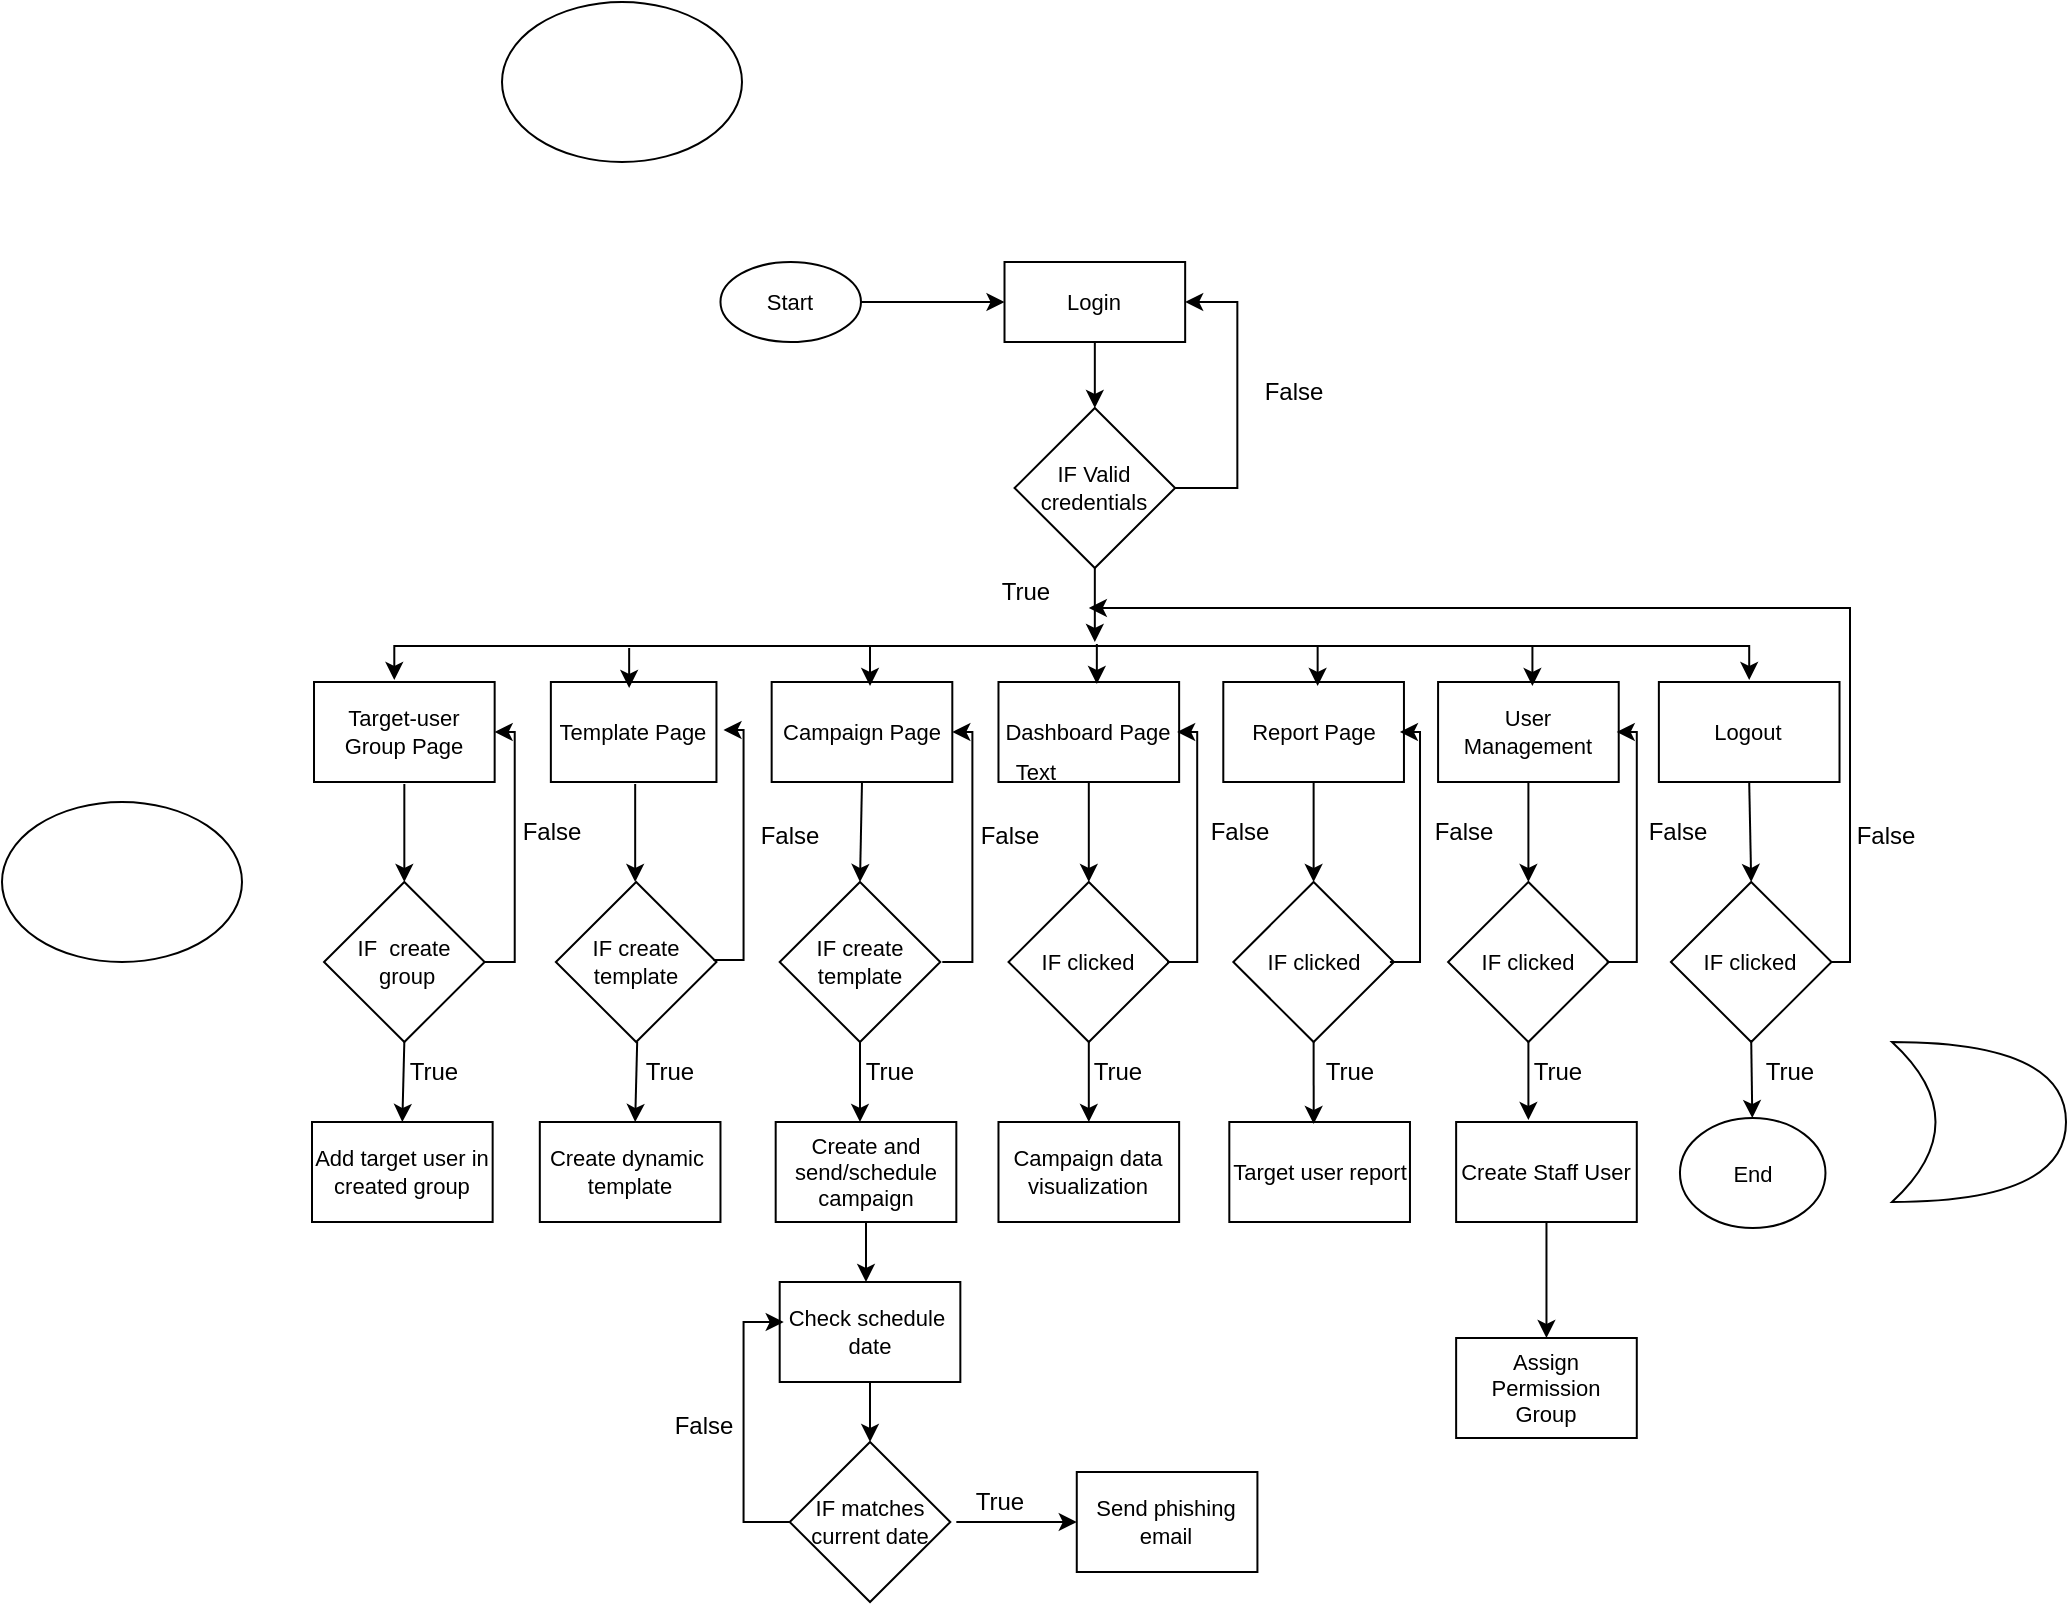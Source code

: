 <mxfile version="15.5.8" type="github">
  <diagram id="lJC1QuVzAbhBSIZx3Hm1" name="Page-1">
    <mxGraphModel dx="1953" dy="1654" grid="1" gridSize="10" guides="1" tooltips="1" connect="1" arrows="1" fold="1" page="1" pageScale="1" pageWidth="850" pageHeight="1100" math="0" shadow="0">
      <root>
        <mxCell id="0" />
        <mxCell id="1" parent="0" />
        <mxCell id="YmnMS3fJjvEk6rEsooEI-123" value="" style="group" vertex="1" connectable="0" parent="1">
          <mxGeometry x="45" y="80" width="877" height="670" as="geometry" />
        </mxCell>
        <mxCell id="YmnMS3fJjvEk6rEsooEI-6" value="IF Valid credentials" style="rhombus;whiteSpace=wrap;html=1;fontSize=11;strokeWidth=1;" vertex="1" parent="YmnMS3fJjvEk6rEsooEI-123">
          <mxGeometry x="351.271" y="73" width="80.291" height="80" as="geometry" />
        </mxCell>
        <mxCell id="YmnMS3fJjvEk6rEsooEI-7" value="Campaign Page" style="rounded=0;whiteSpace=wrap;html=1;fontSize=11;strokeWidth=1;" vertex="1" parent="YmnMS3fJjvEk6rEsooEI-123">
          <mxGeometry x="229.832" y="210" width="90.327" height="50" as="geometry" />
        </mxCell>
        <mxCell id="YmnMS3fJjvEk6rEsooEI-8" value="Login" style="rounded=0;whiteSpace=wrap;html=1;fontSize=11;strokeWidth=1;" vertex="1" parent="YmnMS3fJjvEk6rEsooEI-123">
          <mxGeometry x="346.253" width="90.327" height="40" as="geometry" />
        </mxCell>
        <mxCell id="YmnMS3fJjvEk6rEsooEI-9" value="Start" style="ellipse;whiteSpace=wrap;html=1;fontSize=11;strokeWidth=1;" vertex="1" parent="YmnMS3fJjvEk6rEsooEI-123">
          <mxGeometry x="204.239" width="70.254" height="40" as="geometry" />
        </mxCell>
        <mxCell id="YmnMS3fJjvEk6rEsooEI-10" value="Template Page" style="rounded=0;whiteSpace=wrap;html=1;fontSize=11;strokeWidth=1;" vertex="1" parent="YmnMS3fJjvEk6rEsooEI-123">
          <mxGeometry x="119.432" y="210" width="82.8" height="50" as="geometry" />
        </mxCell>
        <mxCell id="YmnMS3fJjvEk6rEsooEI-12" value="Target-user Group Page" style="rounded=0;whiteSpace=wrap;html=1;fontSize=11;strokeWidth=1;" vertex="1" parent="YmnMS3fJjvEk6rEsooEI-123">
          <mxGeometry x="1.004" y="210" width="90.327" height="50" as="geometry" />
        </mxCell>
        <mxCell id="YmnMS3fJjvEk6rEsooEI-14" value="Dashboard Page" style="rounded=0;whiteSpace=wrap;html=1;fontSize=11;strokeWidth=1;" vertex="1" parent="YmnMS3fJjvEk6rEsooEI-123">
          <mxGeometry x="343.242" y="210" width="90.327" height="50" as="geometry" />
        </mxCell>
        <mxCell id="YmnMS3fJjvEk6rEsooEI-15" value="&lt;br&gt;Report Page&lt;span style=&quot;color: rgba(0 , 0 , 0 , 0) ; font-family: monospace ; font-size: 0px&quot;&gt;%3CmxGraphModel%3E%3Croot%3E%3CmxCell%20id%3D%220%22%2F%3E%3CmxCell%20id%3D%221%22%20parent%3D%220%22%2F%3E%3CmxCell%20id%3D%222%22%20value%3D%22Dashboard%20Page%22%20style%3D%22rounded%3D0%3BwhiteSpace%3Dwrap%3Bhtml%3D1%3BfontSize%3D11%3BstrokeWidth%3D1%3B%22%20vertex%3D%221%22%20parent%3D%221%22%3E%3CmxGeometry%20x%3D%22460%22%20y%3D%22290%22%20width%3D%2290%22%20height%3D%2250%22%20as%3D%22geometry%22%2F%3E%3C%2FmxCell%3E%3C%2Froot%3E%3C%2FmxGraphModel%3E&lt;/span&gt;&lt;br&gt;&lt;span style=&quot;color: rgba(0 , 0 , 0 , 0) ; font-family: monospace ; font-size: 0px&quot;&gt;%3CmxGraphModel%3E%3Croot%3E%3CmxCell%20id%3D%220%22%2F%3E%3CmxCell%20id%3D%221%22%20parent%3D%220%22%2F%3E%3CmxCell%20id%3D%222%22%20value%3D%22Dashboard%20Page%22%20style%3D%22rounded%3D0%3BwhiteSpace%3Dwrap%3Bhtml%3D1%3BfontSize%3D11%3BstrokeWidth%3D1%3B%22%20vertex%3D%221%22%20parent%3D%221%22%3E%3CmxGeometry%20x%3D%22460%22%20y%3D%22290%22%20width%3D%2290%22%20height%3D%2250%22%20as%3D%22geometry%22%2F%3E%3C%2FmxCell%3E%3C%2Froot%3E%3C%2FmxGraphModel%3E&lt;/span&gt;" style="rounded=0;whiteSpace=wrap;html=1;fontSize=11;strokeWidth=1;" vertex="1" parent="YmnMS3fJjvEk6rEsooEI-123">
          <mxGeometry x="455.649" y="210" width="90.327" height="50" as="geometry" />
        </mxCell>
        <mxCell id="YmnMS3fJjvEk6rEsooEI-16" value="Logout" style="rounded=0;whiteSpace=wrap;html=1;fontSize=11;strokeWidth=1;" vertex="1" parent="YmnMS3fJjvEk6rEsooEI-123">
          <mxGeometry x="673.437" y="210" width="90.327" height="50" as="geometry" />
        </mxCell>
        <mxCell id="YmnMS3fJjvEk6rEsooEI-18" value="Add target user in created group" style="rounded=0;whiteSpace=wrap;html=1;fontSize=11;strokeWidth=1;" vertex="1" parent="YmnMS3fJjvEk6rEsooEI-123">
          <mxGeometry y="430" width="90.327" height="50" as="geometry" />
        </mxCell>
        <mxCell id="YmnMS3fJjvEk6rEsooEI-19" value="Create dynamic&amp;nbsp;&lt;br&gt;template" style="rounded=0;whiteSpace=wrap;html=1;fontSize=11;strokeWidth=1;" vertex="1" parent="YmnMS3fJjvEk6rEsooEI-123">
          <mxGeometry x="113.912" y="430" width="90.327" height="50" as="geometry" />
        </mxCell>
        <mxCell id="YmnMS3fJjvEk6rEsooEI-21" value="Create and send/schedule campaign" style="rounded=0;whiteSpace=wrap;html=1;fontSize=11;strokeWidth=1;" vertex="1" parent="YmnMS3fJjvEk6rEsooEI-123">
          <mxGeometry x="231.839" y="430" width="90.327" height="50" as="geometry" />
        </mxCell>
        <mxCell id="YmnMS3fJjvEk6rEsooEI-22" value="Campaign data visualization" style="rounded=0;whiteSpace=wrap;html=1;fontSize=11;strokeWidth=1;" vertex="1" parent="YmnMS3fJjvEk6rEsooEI-123">
          <mxGeometry x="343.242" y="430" width="90.327" height="50" as="geometry" />
        </mxCell>
        <mxCell id="YmnMS3fJjvEk6rEsooEI-23" value="Target user report" style="rounded=0;whiteSpace=wrap;html=1;fontSize=11;strokeWidth=1;" vertex="1" parent="YmnMS3fJjvEk6rEsooEI-123">
          <mxGeometry x="458.66" y="430" width="90.327" height="50" as="geometry" />
        </mxCell>
        <mxCell id="YmnMS3fJjvEk6rEsooEI-26" value="IF&amp;nbsp; create&lt;br&gt;&amp;nbsp;group" style="rhombus;whiteSpace=wrap;html=1;fontSize=11;strokeWidth=1;" vertex="1" parent="YmnMS3fJjvEk6rEsooEI-123">
          <mxGeometry x="6.022" y="310" width="80.291" height="80" as="geometry" />
        </mxCell>
        <mxCell id="YmnMS3fJjvEk6rEsooEI-27" value="IF create template" style="rhombus;whiteSpace=wrap;html=1;fontSize=11;strokeWidth=1;" vertex="1" parent="YmnMS3fJjvEk6rEsooEI-123">
          <mxGeometry x="121.941" y="310" width="80.291" height="80" as="geometry" />
        </mxCell>
        <mxCell id="YmnMS3fJjvEk6rEsooEI-28" value="IF create template" style="rhombus;whiteSpace=wrap;html=1;fontSize=11;strokeWidth=1;" vertex="1" parent="YmnMS3fJjvEk6rEsooEI-123">
          <mxGeometry x="233.846" y="310" width="80.291" height="80" as="geometry" />
        </mxCell>
        <mxCell id="YmnMS3fJjvEk6rEsooEI-29" value="" style="endArrow=classic;html=1;rounded=0;fontSize=11;entryX=0.5;entryY=0;entryDx=0;entryDy=0;exitX=0.5;exitY=1;exitDx=0;exitDy=0;" edge="1" parent="YmnMS3fJjvEk6rEsooEI-123" source="YmnMS3fJjvEk6rEsooEI-7" target="YmnMS3fJjvEk6rEsooEI-28">
          <mxGeometry width="50" height="50" relative="1" as="geometry">
            <mxPoint x="282.021" y="300" as="sourcePoint" />
            <mxPoint x="332.202" y="250" as="targetPoint" />
          </mxGeometry>
        </mxCell>
        <mxCell id="YmnMS3fJjvEk6rEsooEI-31" value="User Management" style="rounded=0;whiteSpace=wrap;html=1;fontSize=11;strokeWidth=1;" vertex="1" parent="YmnMS3fJjvEk6rEsooEI-123">
          <mxGeometry x="563.038" y="210" width="90.327" height="50" as="geometry" />
        </mxCell>
        <mxCell id="YmnMS3fJjvEk6rEsooEI-32" value="IF clicked" style="rhombus;whiteSpace=wrap;html=1;fontSize=11;strokeWidth=1;" vertex="1" parent="YmnMS3fJjvEk6rEsooEI-123">
          <mxGeometry x="348.26" y="310" width="80.291" height="80" as="geometry" />
        </mxCell>
        <mxCell id="YmnMS3fJjvEk6rEsooEI-34" value="IF clicked" style="rhombus;whiteSpace=wrap;html=1;fontSize=11;strokeWidth=1;" vertex="1" parent="YmnMS3fJjvEk6rEsooEI-123">
          <mxGeometry x="460.667" y="310" width="80.291" height="80" as="geometry" />
        </mxCell>
        <mxCell id="YmnMS3fJjvEk6rEsooEI-35" value="IF clicked" style="rhombus;whiteSpace=wrap;html=1;fontSize=11;strokeWidth=1;" vertex="1" parent="YmnMS3fJjvEk6rEsooEI-123">
          <mxGeometry x="568.056" y="310" width="80.291" height="80" as="geometry" />
        </mxCell>
        <mxCell id="YmnMS3fJjvEk6rEsooEI-37" value="Create Staff User" style="rounded=0;whiteSpace=wrap;html=1;fontSize=11;strokeWidth=1;" vertex="1" parent="YmnMS3fJjvEk6rEsooEI-123">
          <mxGeometry x="572.07" y="430" width="90.327" height="50" as="geometry" />
        </mxCell>
        <mxCell id="YmnMS3fJjvEk6rEsooEI-40" value="Assign Permission Group" style="rounded=0;whiteSpace=wrap;html=1;fontSize=11;strokeWidth=1;" vertex="1" parent="YmnMS3fJjvEk6rEsooEI-123">
          <mxGeometry x="572.07" y="538" width="90.327" height="50" as="geometry" />
        </mxCell>
        <mxCell id="YmnMS3fJjvEk6rEsooEI-42" value="Check schedule&amp;nbsp;&lt;br&gt;date" style="rounded=0;whiteSpace=wrap;html=1;fontSize=11;strokeWidth=1;" vertex="1" parent="YmnMS3fJjvEk6rEsooEI-123">
          <mxGeometry x="233.846" y="510" width="90.327" height="50" as="geometry" />
        </mxCell>
        <mxCell id="YmnMS3fJjvEk6rEsooEI-43" value="IF matches current date" style="rhombus;whiteSpace=wrap;html=1;fontSize=11;strokeWidth=1;" vertex="1" parent="YmnMS3fJjvEk6rEsooEI-123">
          <mxGeometry x="238.864" y="590" width="80.291" height="80" as="geometry" />
        </mxCell>
        <mxCell id="YmnMS3fJjvEk6rEsooEI-44" value="Send phishing email" style="rounded=0;whiteSpace=wrap;html=1;fontSize=11;strokeWidth=1;" vertex="1" parent="YmnMS3fJjvEk6rEsooEI-123">
          <mxGeometry x="382.384" y="605" width="90.327" height="50" as="geometry" />
        </mxCell>
        <mxCell id="YmnMS3fJjvEk6rEsooEI-48" value="" style="endArrow=classic;startArrow=classic;html=1;rounded=0;fontSize=11;" edge="1" parent="YmnMS3fJjvEk6rEsooEI-123">
          <mxGeometry width="50" height="50" relative="1" as="geometry">
            <mxPoint x="41.149" y="209" as="sourcePoint" />
            <mxPoint x="718.6" y="209" as="targetPoint" />
            <Array as="points">
              <mxPoint x="41.149" y="192" />
              <mxPoint x="718.6" y="192" />
            </Array>
          </mxGeometry>
        </mxCell>
        <mxCell id="YmnMS3fJjvEk6rEsooEI-49" value="" style="endArrow=classic;html=1;rounded=0;fontSize=11;exitX=0.5;exitY=1;exitDx=0;exitDy=0;" edge="1" parent="YmnMS3fJjvEk6rEsooEI-123" source="YmnMS3fJjvEk6rEsooEI-6">
          <mxGeometry width="50" height="50" relative="1" as="geometry">
            <mxPoint x="422.529" y="180" as="sourcePoint" />
            <mxPoint x="391.416" y="190" as="targetPoint" />
          </mxGeometry>
        </mxCell>
        <mxCell id="YmnMS3fJjvEk6rEsooEI-52" value="" style="endArrow=classic;html=1;rounded=0;fontSize=11;" edge="1" parent="YmnMS3fJjvEk6rEsooEI-123">
          <mxGeometry width="50" height="50" relative="1" as="geometry">
            <mxPoint x="392.42" y="191" as="sourcePoint" />
            <mxPoint x="392.42" y="211" as="targetPoint" />
          </mxGeometry>
        </mxCell>
        <mxCell id="YmnMS3fJjvEk6rEsooEI-53" value="" style="endArrow=classic;html=1;rounded=0;fontSize=11;" edge="1" parent="YmnMS3fJjvEk6rEsooEI-123">
          <mxGeometry width="50" height="50" relative="1" as="geometry">
            <mxPoint x="502.82" y="192" as="sourcePoint" />
            <mxPoint x="502.82" y="212" as="targetPoint" />
          </mxGeometry>
        </mxCell>
        <mxCell id="YmnMS3fJjvEk6rEsooEI-54" value="" style="endArrow=classic;html=1;rounded=0;fontSize=11;" edge="1" parent="YmnMS3fJjvEk6rEsooEI-123">
          <mxGeometry width="50" height="50" relative="1" as="geometry">
            <mxPoint x="610.208" y="192" as="sourcePoint" />
            <mxPoint x="610.208" y="212" as="targetPoint" />
          </mxGeometry>
        </mxCell>
        <mxCell id="YmnMS3fJjvEk6rEsooEI-55" value="" style="endArrow=classic;html=1;rounded=0;fontSize=11;" edge="1" parent="YmnMS3fJjvEk6rEsooEI-123">
          <mxGeometry width="50" height="50" relative="1" as="geometry">
            <mxPoint x="279.01" y="192" as="sourcePoint" />
            <mxPoint x="279.01" y="212" as="targetPoint" />
          </mxGeometry>
        </mxCell>
        <mxCell id="YmnMS3fJjvEk6rEsooEI-56" value="" style="endArrow=classic;html=1;rounded=0;fontSize=11;" edge="1" parent="YmnMS3fJjvEk6rEsooEI-123">
          <mxGeometry width="50" height="50" relative="1" as="geometry">
            <mxPoint x="158.574" y="193" as="sourcePoint" />
            <mxPoint x="158.574" y="213" as="targetPoint" />
          </mxGeometry>
        </mxCell>
        <mxCell id="YmnMS3fJjvEk6rEsooEI-57" value="" style="endArrow=classic;html=1;rounded=0;fontSize=11;exitX=0.5;exitY=1;exitDx=0;exitDy=0;entryX=0.5;entryY=0;entryDx=0;entryDy=0;" edge="1" parent="YmnMS3fJjvEk6rEsooEI-123" source="YmnMS3fJjvEk6rEsooEI-26" target="YmnMS3fJjvEk6rEsooEI-18">
          <mxGeometry width="50" height="50" relative="1" as="geometry">
            <mxPoint x="31.113" y="440" as="sourcePoint" />
            <mxPoint x="81.294" y="390" as="targetPoint" />
          </mxGeometry>
        </mxCell>
        <mxCell id="YmnMS3fJjvEk6rEsooEI-59" value="" style="endArrow=classic;html=1;rounded=0;fontSize=11;exitX=0.5;exitY=1;exitDx=0;exitDy=0;entryX=0.5;entryY=0;entryDx=0;entryDy=0;" edge="1" parent="YmnMS3fJjvEk6rEsooEI-123">
          <mxGeometry width="50" height="50" relative="1" as="geometry">
            <mxPoint x="162.588" y="390" as="sourcePoint" />
            <mxPoint x="161.585" y="430" as="targetPoint" />
          </mxGeometry>
        </mxCell>
        <mxCell id="YmnMS3fJjvEk6rEsooEI-61" value="" style="endArrow=classic;html=1;rounded=0;fontSize=11;" edge="1" parent="YmnMS3fJjvEk6rEsooEI-123" source="YmnMS3fJjvEk6rEsooEI-28">
          <mxGeometry width="50" height="50" relative="1" as="geometry">
            <mxPoint x="273.992" y="440" as="sourcePoint" />
            <mxPoint x="273.992" y="430" as="targetPoint" />
          </mxGeometry>
        </mxCell>
        <mxCell id="YmnMS3fJjvEk6rEsooEI-62" value="" style="endArrow=classic;html=1;rounded=0;fontSize=11;entryX=0.5;entryY=0;entryDx=0;entryDy=0;exitX=0.5;exitY=1;exitDx=0;exitDy=0;" edge="1" parent="YmnMS3fJjvEk6rEsooEI-123" source="YmnMS3fJjvEk6rEsooEI-32" target="YmnMS3fJjvEk6rEsooEI-22">
          <mxGeometry width="50" height="50" relative="1" as="geometry">
            <mxPoint x="386.98" y="370" as="sourcePoint" />
            <mxPoint x="386.98" y="410" as="targetPoint" />
          </mxGeometry>
        </mxCell>
        <mxCell id="YmnMS3fJjvEk6rEsooEI-63" value="" style="endArrow=classic;html=1;rounded=0;fontSize=11;exitX=0.5;exitY=1;exitDx=0;exitDy=0;entryX=0.467;entryY=0.02;entryDx=0;entryDy=0;entryPerimeter=0;" edge="1" parent="YmnMS3fJjvEk6rEsooEI-123" source="YmnMS3fJjvEk6rEsooEI-34" target="YmnMS3fJjvEk6rEsooEI-23">
          <mxGeometry width="50" height="50" relative="1" as="geometry">
            <mxPoint x="492.783" y="391" as="sourcePoint" />
            <mxPoint x="492.783" y="431" as="targetPoint" />
          </mxGeometry>
        </mxCell>
        <mxCell id="YmnMS3fJjvEk6rEsooEI-64" value="" style="endArrow=classic;html=1;rounded=0;fontSize=11;exitX=0.5;exitY=1;exitDx=0;exitDy=0;" edge="1" parent="YmnMS3fJjvEk6rEsooEI-123" source="YmnMS3fJjvEk6rEsooEI-35">
          <mxGeometry width="50" height="50" relative="1" as="geometry">
            <mxPoint x="604.186" y="390" as="sourcePoint" />
            <mxPoint x="608.201" y="429" as="targetPoint" />
          </mxGeometry>
        </mxCell>
        <mxCell id="YmnMS3fJjvEk6rEsooEI-66" value="" style="endArrow=classic;html=1;rounded=0;fontSize=11;exitX=0.5;exitY=1;exitDx=0;exitDy=0;entryX=0.5;entryY=0;entryDx=0;entryDy=0;" edge="1" parent="YmnMS3fJjvEk6rEsooEI-123" source="YmnMS3fJjvEk6rEsooEI-37" target="YmnMS3fJjvEk6rEsooEI-40">
          <mxGeometry width="50" height="50" relative="1" as="geometry">
            <mxPoint x="603.183" y="550" as="sourcePoint" />
            <mxPoint x="653.364" y="500" as="targetPoint" />
          </mxGeometry>
        </mxCell>
        <mxCell id="YmnMS3fJjvEk6rEsooEI-67" value="" style="endArrow=classic;html=1;rounded=0;fontSize=11;exitX=0.5;exitY=1;exitDx=0;exitDy=0;" edge="1" parent="YmnMS3fJjvEk6rEsooEI-123" source="YmnMS3fJjvEk6rEsooEI-21">
          <mxGeometry width="50" height="50" relative="1" as="geometry">
            <mxPoint x="332.202" y="540" as="sourcePoint" />
            <mxPoint x="277.002" y="510" as="targetPoint" />
          </mxGeometry>
        </mxCell>
        <mxCell id="YmnMS3fJjvEk6rEsooEI-70" value="" style="endArrow=classic;html=1;rounded=0;fontSize=11;exitX=0.5;exitY=1;exitDx=0;exitDy=0;entryX=0.5;entryY=0;entryDx=0;entryDy=0;" edge="1" parent="YmnMS3fJjvEk6rEsooEI-123" source="YmnMS3fJjvEk6rEsooEI-42" target="YmnMS3fJjvEk6rEsooEI-43">
          <mxGeometry width="50" height="50" relative="1" as="geometry">
            <mxPoint x="261.948" y="630" as="sourcePoint" />
            <mxPoint x="312.13" y="580" as="targetPoint" />
          </mxGeometry>
        </mxCell>
        <mxCell id="YmnMS3fJjvEk6rEsooEI-73" value="" style="endArrow=classic;html=1;rounded=0;fontSize=11;" edge="1" parent="YmnMS3fJjvEk6rEsooEI-123">
          <mxGeometry width="50" height="50" relative="1" as="geometry">
            <mxPoint x="322.166" y="630" as="sourcePoint" />
            <mxPoint x="382.384" y="630" as="targetPoint" />
          </mxGeometry>
        </mxCell>
        <mxCell id="YmnMS3fJjvEk6rEsooEI-74" value="IF clicked" style="rhombus;whiteSpace=wrap;html=1;fontSize=11;strokeWidth=1;" vertex="1" parent="YmnMS3fJjvEk6rEsooEI-123">
          <mxGeometry x="679.459" y="310" width="80.291" height="80" as="geometry" />
        </mxCell>
        <mxCell id="YmnMS3fJjvEk6rEsooEI-75" value="End" style="ellipse;whiteSpace=wrap;html=1;fontSize=11;strokeWidth=1;" vertex="1" parent="YmnMS3fJjvEk6rEsooEI-123">
          <mxGeometry x="683.975" y="428" width="72.763" height="55" as="geometry" />
        </mxCell>
        <mxCell id="YmnMS3fJjvEk6rEsooEI-76" value="" style="endArrow=classic;html=1;rounded=0;fontSize=11;entryX=0.5;entryY=0;entryDx=0;entryDy=0;" edge="1" parent="YmnMS3fJjvEk6rEsooEI-123" target="YmnMS3fJjvEk6rEsooEI-26">
          <mxGeometry width="50" height="50" relative="1" as="geometry">
            <mxPoint x="46.167" y="261" as="sourcePoint" />
            <mxPoint x="111.403" y="270" as="targetPoint" />
          </mxGeometry>
        </mxCell>
        <mxCell id="YmnMS3fJjvEk6rEsooEI-77" value="" style="endArrow=classic;html=1;rounded=0;fontSize=11;entryX=0.5;entryY=0;entryDx=0;entryDy=0;" edge="1" parent="YmnMS3fJjvEk6rEsooEI-123">
          <mxGeometry width="50" height="50" relative="1" as="geometry">
            <mxPoint x="161.585" y="261" as="sourcePoint" />
            <mxPoint x="161.585" y="310" as="targetPoint" />
          </mxGeometry>
        </mxCell>
        <mxCell id="YmnMS3fJjvEk6rEsooEI-78" value="" style="endArrow=classic;html=1;rounded=0;fontSize=11;exitX=0.5;exitY=1;exitDx=0;exitDy=0;" edge="1" parent="YmnMS3fJjvEk6rEsooEI-123" source="YmnMS3fJjvEk6rEsooEI-14" target="YmnMS3fJjvEk6rEsooEI-32">
          <mxGeometry width="50" height="50" relative="1" as="geometry">
            <mxPoint x="382.384" y="320" as="sourcePoint" />
            <mxPoint x="432.565" y="270" as="targetPoint" />
          </mxGeometry>
        </mxCell>
        <mxCell id="YmnMS3fJjvEk6rEsooEI-79" value="" style="endArrow=classic;html=1;rounded=0;fontSize=11;exitX=0.5;exitY=1;exitDx=0;exitDy=0;entryX=0.5;entryY=0;entryDx=0;entryDy=0;" edge="1" parent="YmnMS3fJjvEk6rEsooEI-123" source="YmnMS3fJjvEk6rEsooEI-15" target="YmnMS3fJjvEk6rEsooEI-34">
          <mxGeometry width="50" height="50" relative="1" as="geometry">
            <mxPoint x="502.82" y="320" as="sourcePoint" />
            <mxPoint x="553.001" y="270" as="targetPoint" />
          </mxGeometry>
        </mxCell>
        <mxCell id="YmnMS3fJjvEk6rEsooEI-80" value="" style="endArrow=classic;html=1;rounded=0;fontSize=11;exitX=0.5;exitY=1;exitDx=0;exitDy=0;" edge="1" parent="YmnMS3fJjvEk6rEsooEI-123" source="YmnMS3fJjvEk6rEsooEI-31">
          <mxGeometry width="50" height="50" relative="1" as="geometry">
            <mxPoint x="613.219" y="310" as="sourcePoint" />
            <mxPoint x="608.201" y="310" as="targetPoint" />
          </mxGeometry>
        </mxCell>
        <mxCell id="YmnMS3fJjvEk6rEsooEI-82" value="" style="endArrow=classic;html=1;rounded=0;fontSize=11;exitX=0.5;exitY=1;exitDx=0;exitDy=0;entryX=0.5;entryY=0;entryDx=0;entryDy=0;" edge="1" parent="YmnMS3fJjvEk6rEsooEI-123" source="YmnMS3fJjvEk6rEsooEI-16" target="YmnMS3fJjvEk6rEsooEI-74">
          <mxGeometry width="50" height="50" relative="1" as="geometry">
            <mxPoint x="713.582" y="320" as="sourcePoint" />
            <mxPoint x="763.764" y="270" as="targetPoint" />
          </mxGeometry>
        </mxCell>
        <mxCell id="YmnMS3fJjvEk6rEsooEI-89" value="" style="endArrow=classic;html=1;rounded=0;fontSize=11;exitX=0.5;exitY=1;exitDx=0;exitDy=0;" edge="1" parent="YmnMS3fJjvEk6rEsooEI-123" target="YmnMS3fJjvEk6rEsooEI-75">
          <mxGeometry width="50" height="50" relative="1" as="geometry">
            <mxPoint x="719.604" y="389" as="sourcePoint" />
            <mxPoint x="722.615" y="429" as="targetPoint" />
          </mxGeometry>
        </mxCell>
        <mxCell id="YmnMS3fJjvEk6rEsooEI-90" value="" style="endArrow=classic;html=1;rounded=0;fontSize=11;exitX=1;exitY=0.5;exitDx=0;exitDy=0;entryX=1;entryY=0.5;entryDx=0;entryDy=0;" edge="1" parent="YmnMS3fJjvEk6rEsooEI-123" source="YmnMS3fJjvEk6rEsooEI-26" target="YmnMS3fJjvEk6rEsooEI-12">
          <mxGeometry width="50" height="50" relative="1" as="geometry">
            <mxPoint x="101.367" y="350" as="sourcePoint" />
            <mxPoint x="101.367" y="240" as="targetPoint" />
            <Array as="points">
              <mxPoint x="101.367" y="350" />
              <mxPoint x="101.367" y="235" />
            </Array>
          </mxGeometry>
        </mxCell>
        <mxCell id="YmnMS3fJjvEk6rEsooEI-91" value="" style="endArrow=classic;html=1;rounded=0;fontSize=11;exitX=1;exitY=0.5;exitDx=0;exitDy=0;entryX=1;entryY=0.5;entryDx=0;entryDy=0;" edge="1" parent="YmnMS3fJjvEk6rEsooEI-123">
          <mxGeometry width="50" height="50" relative="1" as="geometry">
            <mxPoint x="200.726" y="349" as="sourcePoint" />
            <mxPoint x="205.745" y="234" as="targetPoint" />
            <Array as="points">
              <mxPoint x="215.781" y="349" />
              <mxPoint x="215.781" y="234" />
            </Array>
          </mxGeometry>
        </mxCell>
        <mxCell id="YmnMS3fJjvEk6rEsooEI-92" value="" style="endArrow=classic;html=1;rounded=0;fontSize=11;exitX=1;exitY=0.5;exitDx=0;exitDy=0;entryX=1;entryY=0.5;entryDx=0;entryDy=0;" edge="1" parent="YmnMS3fJjvEk6rEsooEI-123">
          <mxGeometry width="50" height="50" relative="1" as="geometry">
            <mxPoint x="315.14" y="350" as="sourcePoint" />
            <mxPoint x="320.159" y="235" as="targetPoint" />
            <Array as="points">
              <mxPoint x="330.195" y="350" />
              <mxPoint x="330.195" y="235" />
            </Array>
          </mxGeometry>
        </mxCell>
        <mxCell id="YmnMS3fJjvEk6rEsooEI-93" value="" style="endArrow=classic;html=1;rounded=0;fontSize=11;exitX=1;exitY=0.5;exitDx=0;exitDy=0;entryX=1;entryY=0.5;entryDx=0;entryDy=0;" edge="1" parent="YmnMS3fJjvEk6rEsooEI-123">
          <mxGeometry width="50" height="50" relative="1" as="geometry">
            <mxPoint x="427.547" y="350" as="sourcePoint" />
            <mxPoint x="432.565" y="235" as="targetPoint" />
            <Array as="points">
              <mxPoint x="442.602" y="350" />
              <mxPoint x="442.602" y="235" />
            </Array>
          </mxGeometry>
        </mxCell>
        <mxCell id="YmnMS3fJjvEk6rEsooEI-94" value="" style="endArrow=classic;html=1;rounded=0;fontSize=11;exitX=1;exitY=0.5;exitDx=0;exitDy=0;entryX=1;entryY=0.5;entryDx=0;entryDy=0;" edge="1" parent="YmnMS3fJjvEk6rEsooEI-123">
          <mxGeometry width="50" height="50" relative="1" as="geometry">
            <mxPoint x="538.95" y="350" as="sourcePoint" />
            <mxPoint x="543.969" y="235" as="targetPoint" />
            <Array as="points">
              <mxPoint x="554.005" y="350" />
              <mxPoint x="554.005" y="235" />
            </Array>
          </mxGeometry>
        </mxCell>
        <mxCell id="YmnMS3fJjvEk6rEsooEI-95" value="" style="endArrow=classic;html=1;rounded=0;fontSize=11;exitX=1;exitY=0.5;exitDx=0;exitDy=0;entryX=1;entryY=0.5;entryDx=0;entryDy=0;" edge="1" parent="YmnMS3fJjvEk6rEsooEI-123">
          <mxGeometry width="50" height="50" relative="1" as="geometry">
            <mxPoint x="647.343" y="350" as="sourcePoint" />
            <mxPoint x="652.361" y="235" as="targetPoint" />
            <Array as="points">
              <mxPoint x="662.397" y="350" />
              <mxPoint x="662.397" y="235" />
            </Array>
          </mxGeometry>
        </mxCell>
        <mxCell id="YmnMS3fJjvEk6rEsooEI-97" value="" style="endArrow=classic;html=1;rounded=0;fontSize=11;" edge="1" parent="YmnMS3fJjvEk6rEsooEI-123">
          <mxGeometry width="50" height="50" relative="1" as="geometry">
            <mxPoint x="759.749" y="350" as="sourcePoint" />
            <mxPoint x="388.406" y="173" as="targetPoint" />
            <Array as="points">
              <mxPoint x="769" y="350" />
              <mxPoint x="769" y="260" />
              <mxPoint x="769" y="173" />
            </Array>
          </mxGeometry>
        </mxCell>
        <mxCell id="YmnMS3fJjvEk6rEsooEI-98" value="" style="endArrow=classic;html=1;rounded=0;fontSize=11;entryX=0.089;entryY=0.4;entryDx=0;entryDy=0;entryPerimeter=0;exitX=0;exitY=0.5;exitDx=0;exitDy=0;" edge="1" parent="YmnMS3fJjvEk6rEsooEI-123" source="YmnMS3fJjvEk6rEsooEI-43">
          <mxGeometry width="50" height="50" relative="1" as="geometry">
            <mxPoint x="235.854" y="630" as="sourcePoint" />
            <mxPoint x="235.864" y="530" as="targetPoint" />
            <Array as="points">
              <mxPoint x="215.781" y="630" />
              <mxPoint x="215.781" y="530" />
            </Array>
          </mxGeometry>
        </mxCell>
        <mxCell id="YmnMS3fJjvEk6rEsooEI-100" value="" style="endArrow=classic;html=1;rounded=0;fontSize=11;exitX=1;exitY=0.5;exitDx=0;exitDy=0;entryX=0;entryY=0.5;entryDx=0;entryDy=0;" edge="1" parent="YmnMS3fJjvEk6rEsooEI-123" source="YmnMS3fJjvEk6rEsooEI-9" target="YmnMS3fJjvEk6rEsooEI-8">
          <mxGeometry width="50" height="50" relative="1" as="geometry">
            <mxPoint x="292.057" y="30" as="sourcePoint" />
            <mxPoint x="342.238" y="-20" as="targetPoint" />
          </mxGeometry>
        </mxCell>
        <mxCell id="YmnMS3fJjvEk6rEsooEI-101" value="" style="endArrow=classic;html=1;rounded=0;fontSize=11;exitX=0.5;exitY=1;exitDx=0;exitDy=0;entryX=0.5;entryY=0;entryDx=0;entryDy=0;" edge="1" parent="YmnMS3fJjvEk6rEsooEI-123" source="YmnMS3fJjvEk6rEsooEI-8" target="YmnMS3fJjvEk6rEsooEI-6">
          <mxGeometry width="50" height="50" relative="1" as="geometry">
            <mxPoint x="422.529" y="90" as="sourcePoint" />
            <mxPoint x="392.42" y="70" as="targetPoint" />
          </mxGeometry>
        </mxCell>
        <mxCell id="YmnMS3fJjvEk6rEsooEI-102" value="" style="endArrow=classic;html=1;rounded=0;fontSize=11;exitX=1;exitY=0.5;exitDx=0;exitDy=0;entryX=1;entryY=0.5;entryDx=0;entryDy=0;" edge="1" parent="YmnMS3fJjvEk6rEsooEI-123" source="YmnMS3fJjvEk6rEsooEI-6" target="YmnMS3fJjvEk6rEsooEI-8">
          <mxGeometry width="50" height="50" relative="1" as="geometry">
            <mxPoint x="251.912" y="80" as="sourcePoint" />
            <mxPoint x="452.638" y="10" as="targetPoint" />
            <Array as="points">
              <mxPoint x="462.674" y="113" />
              <mxPoint x="462.674" y="20" />
            </Array>
          </mxGeometry>
        </mxCell>
        <mxCell id="YmnMS3fJjvEk6rEsooEI-103" value="&lt;font style=&quot;font-size: 12px&quot;&gt;False&lt;/font&gt;" style="text;html=1;strokeColor=none;fillColor=none;align=center;verticalAlign=middle;whiteSpace=wrap;rounded=0;fontSize=11;" vertex="1" parent="YmnMS3fJjvEk6rEsooEI-123">
          <mxGeometry x="460.667" y="50" width="60.218" height="30" as="geometry" />
        </mxCell>
        <mxCell id="YmnMS3fJjvEk6rEsooEI-104" value="Text" style="text;html=1;strokeColor=none;fillColor=none;align=center;verticalAlign=middle;whiteSpace=wrap;rounded=0;fontSize=11;" vertex="1" parent="YmnMS3fJjvEk6rEsooEI-123">
          <mxGeometry x="332.202" y="240" width="60.218" height="30" as="geometry" />
        </mxCell>
        <mxCell id="YmnMS3fJjvEk6rEsooEI-105" value="&lt;font style=&quot;font-size: 12px&quot;&gt;True&lt;/font&gt;" style="text;html=1;strokeColor=none;fillColor=none;align=center;verticalAlign=middle;whiteSpace=wrap;rounded=0;fontSize=11;" vertex="1" parent="YmnMS3fJjvEk6rEsooEI-123">
          <mxGeometry x="327.184" y="150" width="60.218" height="30" as="geometry" />
        </mxCell>
        <mxCell id="YmnMS3fJjvEk6rEsooEI-106" value="&lt;font style=&quot;font-size: 12px&quot;&gt;False&lt;/font&gt;" style="text;html=1;strokeColor=none;fillColor=none;align=center;verticalAlign=middle;whiteSpace=wrap;rounded=0;fontSize=11;" vertex="1" parent="YmnMS3fJjvEk6rEsooEI-123">
          <mxGeometry x="433.569" y="270" width="60.218" height="30" as="geometry" />
        </mxCell>
        <mxCell id="YmnMS3fJjvEk6rEsooEI-107" value="&lt;font style=&quot;font-size: 12px&quot;&gt;False&lt;/font&gt;" style="text;html=1;strokeColor=none;fillColor=none;align=center;verticalAlign=middle;whiteSpace=wrap;rounded=0;fontSize=11;" vertex="1" parent="YmnMS3fJjvEk6rEsooEI-123">
          <mxGeometry x="653.364" y="270" width="60.218" height="30" as="geometry" />
        </mxCell>
        <mxCell id="YmnMS3fJjvEk6rEsooEI-108" value="&lt;font style=&quot;font-size: 12px&quot;&gt;False&lt;/font&gt;" style="text;html=1;strokeColor=none;fillColor=none;align=center;verticalAlign=middle;whiteSpace=wrap;rounded=0;fontSize=11;" vertex="1" parent="YmnMS3fJjvEk6rEsooEI-123">
          <mxGeometry x="545.976" y="270" width="60.218" height="30" as="geometry" />
        </mxCell>
        <mxCell id="YmnMS3fJjvEk6rEsooEI-109" value="&lt;font style=&quot;font-size: 12px&quot;&gt;False&lt;/font&gt;" style="text;html=1;strokeColor=none;fillColor=none;align=center;verticalAlign=middle;whiteSpace=wrap;rounded=0;fontSize=11;" vertex="1" parent="YmnMS3fJjvEk6rEsooEI-123">
          <mxGeometry x="756.742" y="272" width="60.218" height="30" as="geometry" />
        </mxCell>
        <mxCell id="YmnMS3fJjvEk6rEsooEI-110" value="&lt;font style=&quot;font-size: 12px&quot;&gt;False&lt;/font&gt;" style="text;html=1;strokeColor=none;fillColor=none;align=center;verticalAlign=middle;whiteSpace=wrap;rounded=0;fontSize=11;" vertex="1" parent="YmnMS3fJjvEk6rEsooEI-123">
          <mxGeometry x="319.155" y="272" width="60.218" height="30" as="geometry" />
        </mxCell>
        <mxCell id="YmnMS3fJjvEk6rEsooEI-111" value="&lt;font style=&quot;font-size: 12px&quot;&gt;False&lt;/font&gt;" style="text;html=1;strokeColor=none;fillColor=none;align=center;verticalAlign=middle;whiteSpace=wrap;rounded=0;fontSize=11;" vertex="1" parent="YmnMS3fJjvEk6rEsooEI-123">
          <mxGeometry x="209.257" y="272" width="60.218" height="30" as="geometry" />
        </mxCell>
        <mxCell id="YmnMS3fJjvEk6rEsooEI-112" value="&lt;font style=&quot;font-size: 12px&quot;&gt;False&lt;/font&gt;" style="text;html=1;strokeColor=none;fillColor=none;align=center;verticalAlign=middle;whiteSpace=wrap;rounded=0;fontSize=11;" vertex="1" parent="YmnMS3fJjvEk6rEsooEI-123">
          <mxGeometry x="90.327" y="270" width="60.218" height="30" as="geometry" />
        </mxCell>
        <mxCell id="YmnMS3fJjvEk6rEsooEI-113" value="&lt;font style=&quot;font-size: 12px&quot;&gt;True&lt;/font&gt;" style="text;html=1;strokeColor=none;fillColor=none;align=center;verticalAlign=middle;whiteSpace=wrap;rounded=0;fontSize=11;" vertex="1" parent="YmnMS3fJjvEk6rEsooEI-123">
          <mxGeometry x="31.113" y="390" width="60.218" height="30" as="geometry" />
        </mxCell>
        <mxCell id="YmnMS3fJjvEk6rEsooEI-114" value="&lt;font style=&quot;font-size: 12px&quot;&gt;True&lt;/font&gt;" style="text;html=1;strokeColor=none;fillColor=none;align=center;verticalAlign=middle;whiteSpace=wrap;rounded=0;fontSize=11;" vertex="1" parent="YmnMS3fJjvEk6rEsooEI-123">
          <mxGeometry x="149.039" y="390" width="60.218" height="30" as="geometry" />
        </mxCell>
        <mxCell id="YmnMS3fJjvEk6rEsooEI-115" value="&lt;font style=&quot;font-size: 12px&quot;&gt;True&lt;/font&gt;" style="text;html=1;strokeColor=none;fillColor=none;align=center;verticalAlign=middle;whiteSpace=wrap;rounded=0;fontSize=11;" vertex="1" parent="YmnMS3fJjvEk6rEsooEI-123">
          <mxGeometry x="258.937" y="390" width="60.218" height="30" as="geometry" />
        </mxCell>
        <mxCell id="YmnMS3fJjvEk6rEsooEI-116" value="&lt;font style=&quot;font-size: 12px&quot;&gt;True&lt;/font&gt;" style="text;html=1;strokeColor=none;fillColor=none;align=center;verticalAlign=middle;whiteSpace=wrap;rounded=0;fontSize=11;" vertex="1" parent="YmnMS3fJjvEk6rEsooEI-123">
          <mxGeometry x="373.351" y="390" width="60.218" height="30" as="geometry" />
        </mxCell>
        <mxCell id="YmnMS3fJjvEk6rEsooEI-117" value="&lt;font style=&quot;font-size: 12px&quot;&gt;True&lt;/font&gt;" style="text;html=1;strokeColor=none;fillColor=none;align=center;verticalAlign=middle;whiteSpace=wrap;rounded=0;fontSize=11;" vertex="1" parent="YmnMS3fJjvEk6rEsooEI-123">
          <mxGeometry x="488.769" y="390" width="60.218" height="30" as="geometry" />
        </mxCell>
        <mxCell id="YmnMS3fJjvEk6rEsooEI-118" value="&lt;font style=&quot;font-size: 12px&quot;&gt;True&lt;/font&gt;" style="text;html=1;strokeColor=none;fillColor=none;align=center;verticalAlign=middle;whiteSpace=wrap;rounded=0;fontSize=11;" vertex="1" parent="YmnMS3fJjvEk6rEsooEI-123">
          <mxGeometry x="593.146" y="390" width="60.218" height="30" as="geometry" />
        </mxCell>
        <mxCell id="YmnMS3fJjvEk6rEsooEI-119" value="&lt;font style=&quot;font-size: 12px&quot;&gt;True&lt;/font&gt;" style="text;html=1;strokeColor=none;fillColor=none;align=center;verticalAlign=middle;whiteSpace=wrap;rounded=0;fontSize=11;" vertex="1" parent="YmnMS3fJjvEk6rEsooEI-123">
          <mxGeometry x="708.564" y="390" width="60.218" height="30" as="geometry" />
        </mxCell>
        <mxCell id="YmnMS3fJjvEk6rEsooEI-121" value="&lt;font style=&quot;font-size: 12px&quot;&gt;True&lt;/font&gt;" style="text;html=1;strokeColor=none;fillColor=none;align=center;verticalAlign=middle;whiteSpace=wrap;rounded=0;fontSize=11;" vertex="1" parent="YmnMS3fJjvEk6rEsooEI-123">
          <mxGeometry x="314.137" y="605" width="60.218" height="30" as="geometry" />
        </mxCell>
        <mxCell id="YmnMS3fJjvEk6rEsooEI-122" value="&lt;font style=&quot;font-size: 12px&quot;&gt;False&lt;/font&gt;" style="text;html=1;strokeColor=none;fillColor=none;align=center;verticalAlign=middle;whiteSpace=wrap;rounded=0;fontSize=11;" vertex="1" parent="YmnMS3fJjvEk6rEsooEI-123">
          <mxGeometry x="165.599" y="567" width="60.218" height="30" as="geometry" />
        </mxCell>
        <mxCell id="YmnMS3fJjvEk6rEsooEI-128" value="" style="shape=xor;whiteSpace=wrap;html=1;fontSize=12;strokeWidth=1;" vertex="1" parent="YmnMS3fJjvEk6rEsooEI-123">
          <mxGeometry x="790" y="390" width="87" height="80" as="geometry" />
        </mxCell>
        <mxCell id="YmnMS3fJjvEk6rEsooEI-124" value="" style="ellipse;whiteSpace=wrap;html=1;fontSize=12;strokeWidth=1;" vertex="1" parent="1">
          <mxGeometry x="140" y="-50" width="120" height="80" as="geometry" />
        </mxCell>
        <mxCell id="YmnMS3fJjvEk6rEsooEI-125" value="" style="ellipse;whiteSpace=wrap;html=1;fontSize=12;strokeWidth=1;" vertex="1" parent="1">
          <mxGeometry x="-110" y="350" width="120" height="80" as="geometry" />
        </mxCell>
      </root>
    </mxGraphModel>
  </diagram>
</mxfile>
